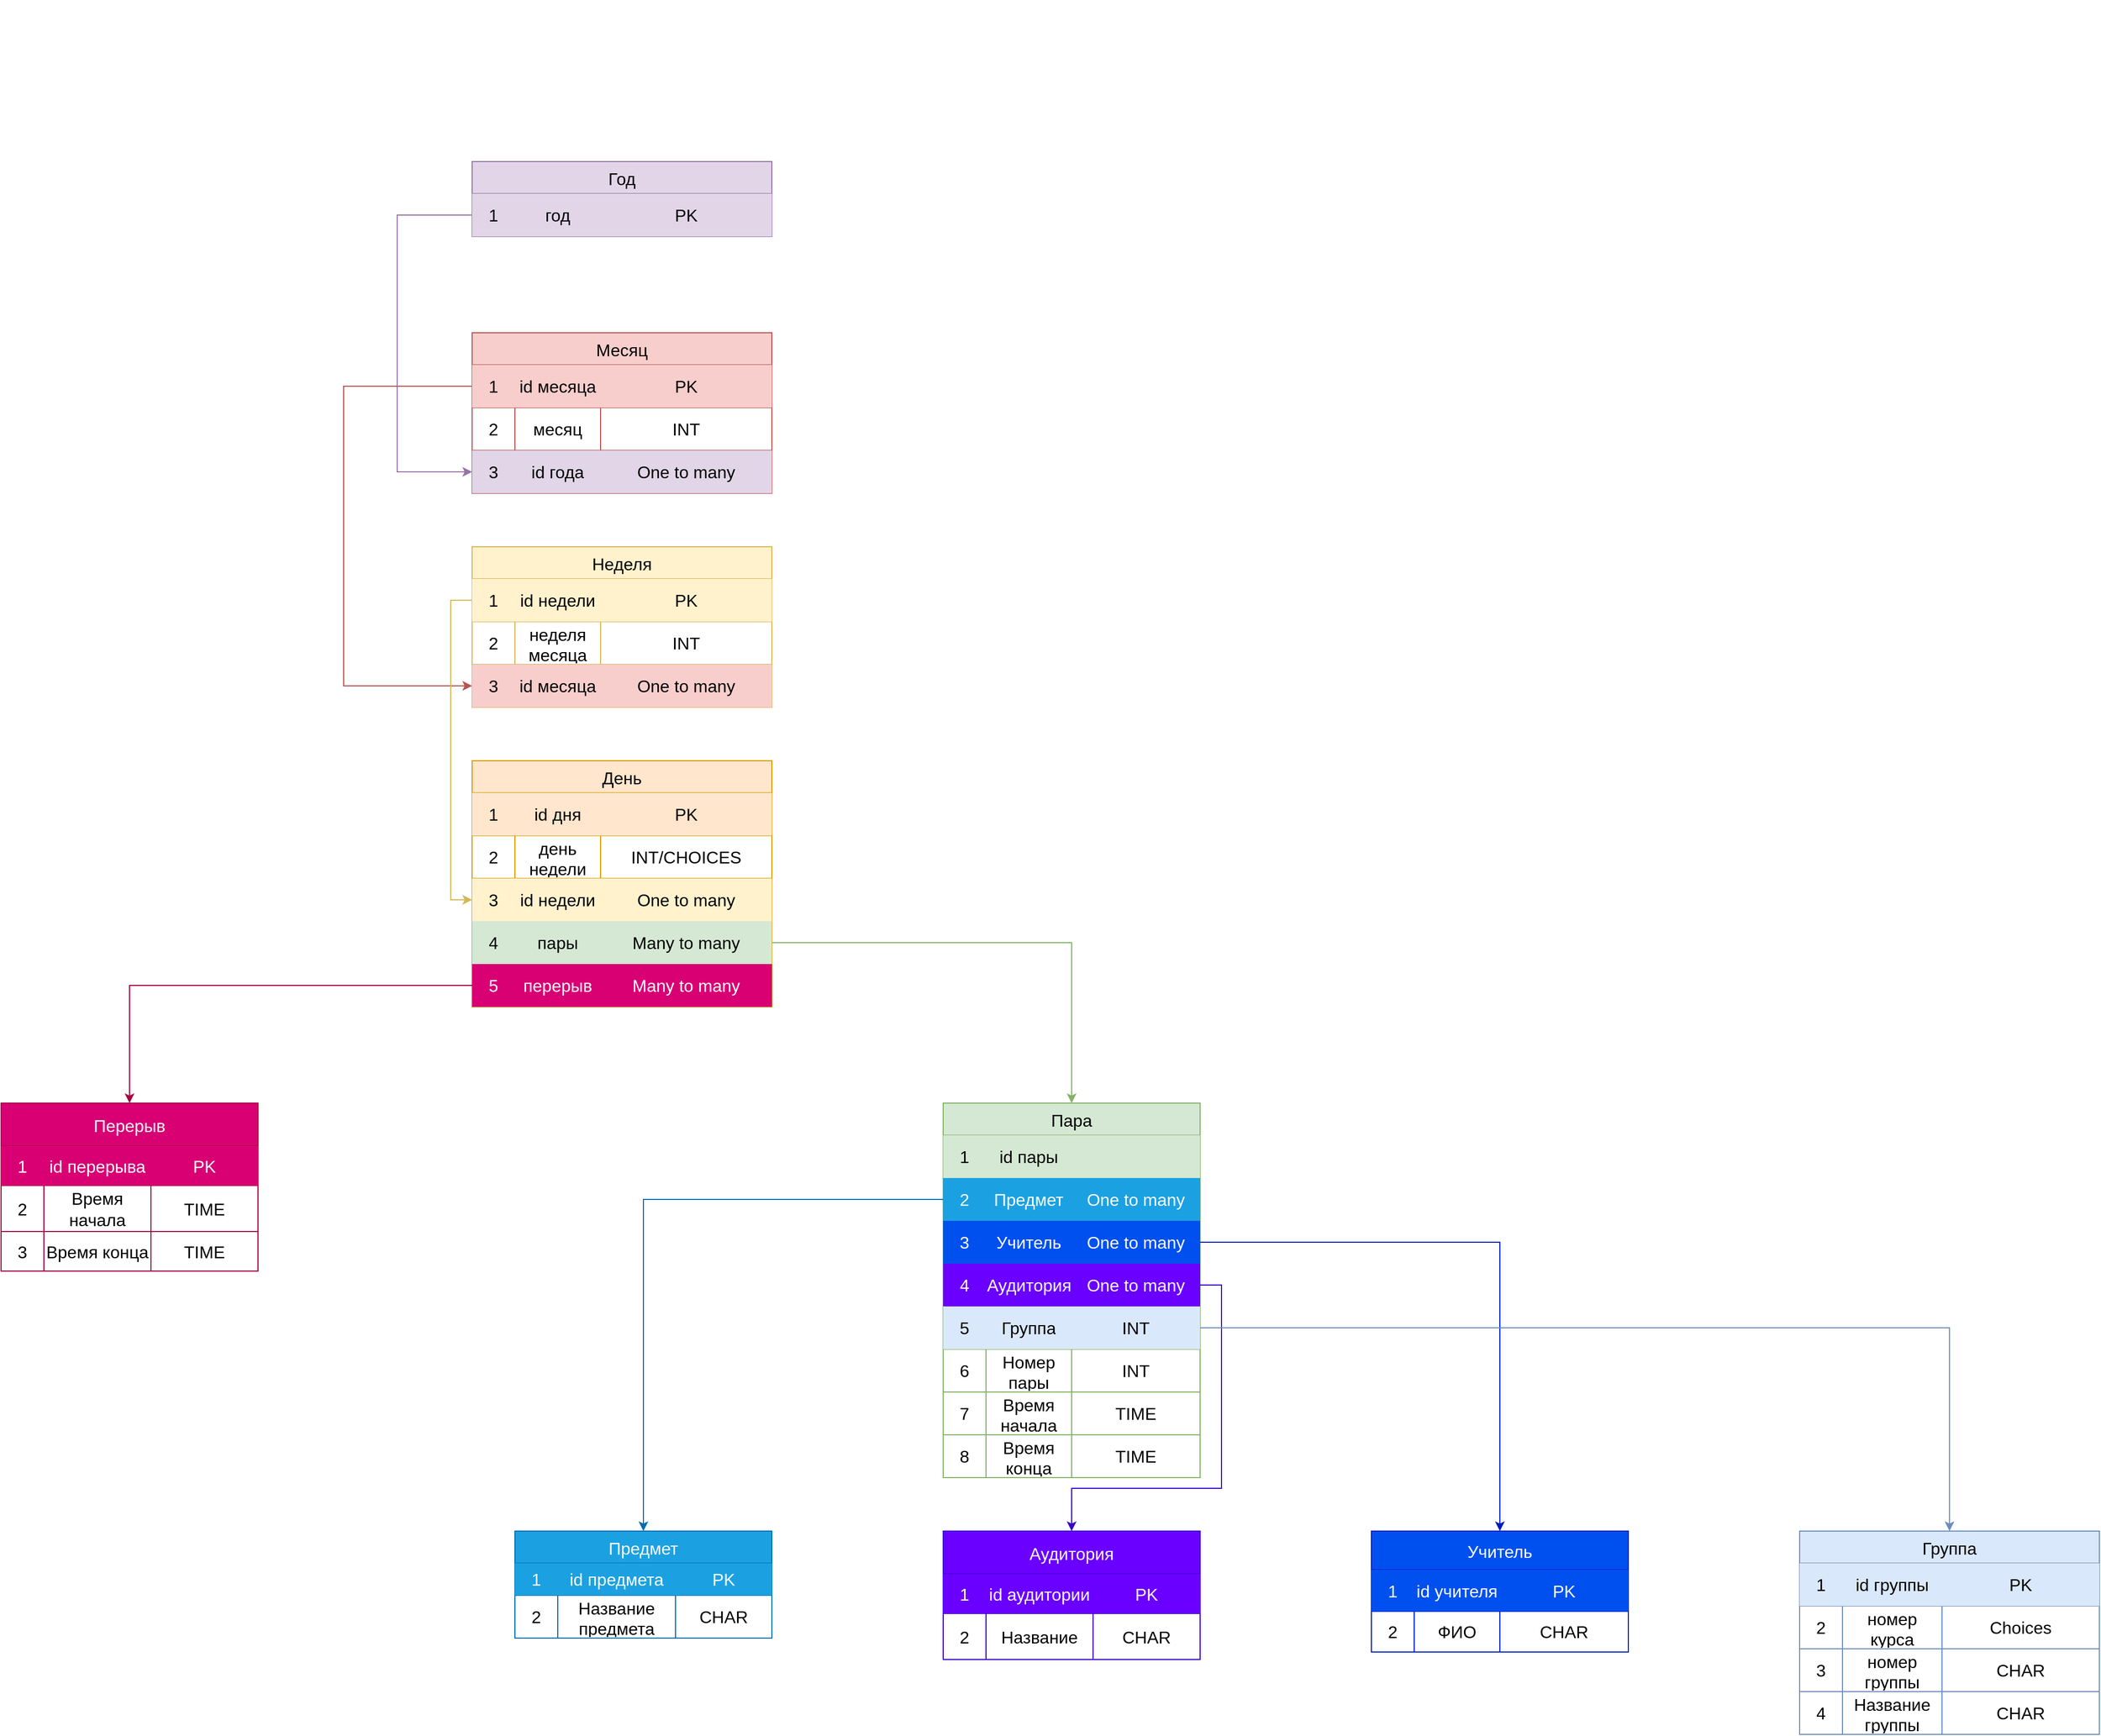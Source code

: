 <mxfile version="21.3.7" type="github">
  <diagram name="Страница 1" id="l88t7yl5sVM7H9zaF7OF">
    <mxGraphModel dx="3217" dy="1273" grid="1" gridSize="10" guides="1" tooltips="1" connect="1" arrows="1" fold="1" page="1" pageScale="1" pageWidth="827" pageHeight="1169" math="0" shadow="0">
      <root>
        <mxCell id="0" />
        <mxCell id="1" parent="0" />
        <mxCell id="nPrGG4G05b8_OCplmjlZ-57" value="" style="shape=tableRow;horizontal=0;startSize=0;swimlaneHead=0;swimlaneBody=0;top=0;left=0;bottom=0;right=0;collapsible=0;dropTarget=0;fillColor=none;points=[[0,0.5],[1,0.5]];portConstraint=eastwest;strokeColor=inherit;fontSize=16;" vertex="1" parent="1">
          <mxGeometry x="40" y="410" width="180" height="30" as="geometry" />
        </mxCell>
        <mxCell id="nPrGG4G05b8_OCplmjlZ-116" value="Год" style="shape=table;startSize=30;container=1;collapsible=0;childLayout=tableLayout;strokeColor=#9673a6;fontSize=16;fillColor=#e1d5e7;" vertex="1" parent="1">
          <mxGeometry x="-160" y="560" width="280" height="70" as="geometry" />
        </mxCell>
        <mxCell id="nPrGG4G05b8_OCplmjlZ-117" value="" style="shape=tableRow;horizontal=0;startSize=0;swimlaneHead=0;swimlaneBody=0;strokeColor=#9673a6;top=0;left=0;bottom=0;right=0;collapsible=0;dropTarget=0;fillColor=#e1d5e7;points=[[0,0.5],[1,0.5]];portConstraint=eastwest;fontSize=16;" vertex="1" parent="nPrGG4G05b8_OCplmjlZ-116">
          <mxGeometry y="30" width="280" height="40" as="geometry" />
        </mxCell>
        <mxCell id="nPrGG4G05b8_OCplmjlZ-118" value="1" style="shape=partialRectangle;html=1;whiteSpace=wrap;connectable=0;strokeColor=inherit;overflow=hidden;fillColor=none;top=0;left=0;bottom=0;right=0;pointerEvents=1;fontSize=16;" vertex="1" parent="nPrGG4G05b8_OCplmjlZ-117">
          <mxGeometry width="40" height="40" as="geometry">
            <mxRectangle width="40" height="40" as="alternateBounds" />
          </mxGeometry>
        </mxCell>
        <mxCell id="nPrGG4G05b8_OCplmjlZ-119" value="год" style="shape=partialRectangle;html=1;whiteSpace=wrap;connectable=0;strokeColor=inherit;overflow=hidden;fillColor=none;top=0;left=0;bottom=0;right=0;pointerEvents=1;fontSize=16;" vertex="1" parent="nPrGG4G05b8_OCplmjlZ-117">
          <mxGeometry x="40" width="80" height="40" as="geometry">
            <mxRectangle width="80" height="40" as="alternateBounds" />
          </mxGeometry>
        </mxCell>
        <mxCell id="nPrGG4G05b8_OCplmjlZ-120" value="PK" style="shape=partialRectangle;html=1;whiteSpace=wrap;connectable=0;strokeColor=inherit;overflow=hidden;fillColor=none;top=0;left=0;bottom=0;right=0;pointerEvents=1;fontSize=16;" vertex="1" parent="nPrGG4G05b8_OCplmjlZ-117">
          <mxGeometry x="120" width="160" height="40" as="geometry">
            <mxRectangle width="160" height="40" as="alternateBounds" />
          </mxGeometry>
        </mxCell>
        <mxCell id="nPrGG4G05b8_OCplmjlZ-129" value="Месяц" style="shape=table;startSize=30;container=1;collapsible=0;childLayout=tableLayout;strokeColor=#b85450;fontSize=16;fillColor=#f8cecc;" vertex="1" parent="1">
          <mxGeometry x="-160" y="720" width="280" height="150" as="geometry" />
        </mxCell>
        <mxCell id="nPrGG4G05b8_OCplmjlZ-130" value="" style="shape=tableRow;horizontal=0;startSize=0;swimlaneHead=0;swimlaneBody=0;strokeColor=#b85450;top=0;left=0;bottom=0;right=0;collapsible=0;dropTarget=0;fillColor=#f8cecc;points=[[0,0.5],[1,0.5]];portConstraint=eastwest;fontSize=16;" vertex="1" parent="nPrGG4G05b8_OCplmjlZ-129">
          <mxGeometry y="30" width="280" height="40" as="geometry" />
        </mxCell>
        <mxCell id="nPrGG4G05b8_OCplmjlZ-131" value="1" style="shape=partialRectangle;html=1;whiteSpace=wrap;connectable=0;strokeColor=inherit;overflow=hidden;fillColor=none;top=0;left=0;bottom=0;right=0;pointerEvents=1;fontSize=16;" vertex="1" parent="nPrGG4G05b8_OCplmjlZ-130">
          <mxGeometry width="40" height="40" as="geometry">
            <mxRectangle width="40" height="40" as="alternateBounds" />
          </mxGeometry>
        </mxCell>
        <mxCell id="nPrGG4G05b8_OCplmjlZ-132" value="id месяца" style="shape=partialRectangle;html=1;whiteSpace=wrap;connectable=0;strokeColor=inherit;overflow=hidden;fillColor=none;top=0;left=0;bottom=0;right=0;pointerEvents=1;fontSize=16;" vertex="1" parent="nPrGG4G05b8_OCplmjlZ-130">
          <mxGeometry x="40" width="80" height="40" as="geometry">
            <mxRectangle width="80" height="40" as="alternateBounds" />
          </mxGeometry>
        </mxCell>
        <mxCell id="nPrGG4G05b8_OCplmjlZ-133" value="PK" style="shape=partialRectangle;html=1;whiteSpace=wrap;connectable=0;strokeColor=inherit;overflow=hidden;fillColor=none;top=0;left=0;bottom=0;right=0;pointerEvents=1;fontSize=16;" vertex="1" parent="nPrGG4G05b8_OCplmjlZ-130">
          <mxGeometry x="120" width="160" height="40" as="geometry">
            <mxRectangle width="160" height="40" as="alternateBounds" />
          </mxGeometry>
        </mxCell>
        <mxCell id="nPrGG4G05b8_OCplmjlZ-134" value="" style="shape=tableRow;horizontal=0;startSize=0;swimlaneHead=0;swimlaneBody=0;strokeColor=inherit;top=0;left=0;bottom=0;right=0;collapsible=0;dropTarget=0;fillColor=none;points=[[0,0.5],[1,0.5]];portConstraint=eastwest;fontSize=16;" vertex="1" parent="nPrGG4G05b8_OCplmjlZ-129">
          <mxGeometry y="70" width="280" height="40" as="geometry" />
        </mxCell>
        <mxCell id="nPrGG4G05b8_OCplmjlZ-135" value="2" style="shape=partialRectangle;html=1;whiteSpace=wrap;connectable=0;strokeColor=inherit;overflow=hidden;fillColor=none;top=0;left=0;bottom=0;right=0;pointerEvents=1;fontSize=16;" vertex="1" parent="nPrGG4G05b8_OCplmjlZ-134">
          <mxGeometry width="40" height="40" as="geometry">
            <mxRectangle width="40" height="40" as="alternateBounds" />
          </mxGeometry>
        </mxCell>
        <mxCell id="nPrGG4G05b8_OCplmjlZ-136" value="месяц" style="shape=partialRectangle;html=1;whiteSpace=wrap;connectable=0;strokeColor=inherit;overflow=hidden;fillColor=none;top=0;left=0;bottom=0;right=0;pointerEvents=1;fontSize=16;" vertex="1" parent="nPrGG4G05b8_OCplmjlZ-134">
          <mxGeometry x="40" width="80" height="40" as="geometry">
            <mxRectangle width="80" height="40" as="alternateBounds" />
          </mxGeometry>
        </mxCell>
        <mxCell id="nPrGG4G05b8_OCplmjlZ-137" value="INT" style="shape=partialRectangle;html=1;whiteSpace=wrap;connectable=0;strokeColor=inherit;overflow=hidden;fillColor=none;top=0;left=0;bottom=0;right=0;pointerEvents=1;fontSize=16;" vertex="1" parent="nPrGG4G05b8_OCplmjlZ-134">
          <mxGeometry x="120" width="160" height="40" as="geometry">
            <mxRectangle width="160" height="40" as="alternateBounds" />
          </mxGeometry>
        </mxCell>
        <mxCell id="nPrGG4G05b8_OCplmjlZ-138" value="" style="shape=tableRow;horizontal=0;startSize=0;swimlaneHead=0;swimlaneBody=0;strokeColor=#9673a6;top=0;left=0;bottom=0;right=0;collapsible=0;dropTarget=0;fillColor=#e1d5e7;points=[[0,0.5],[1,0.5]];portConstraint=eastwest;fontSize=16;" vertex="1" parent="nPrGG4G05b8_OCplmjlZ-129">
          <mxGeometry y="110" width="280" height="40" as="geometry" />
        </mxCell>
        <mxCell id="nPrGG4G05b8_OCplmjlZ-139" value="3" style="shape=partialRectangle;html=1;whiteSpace=wrap;connectable=0;strokeColor=inherit;overflow=hidden;fillColor=none;top=0;left=0;bottom=0;right=0;pointerEvents=1;fontSize=16;" vertex="1" parent="nPrGG4G05b8_OCplmjlZ-138">
          <mxGeometry width="40" height="40" as="geometry">
            <mxRectangle width="40" height="40" as="alternateBounds" />
          </mxGeometry>
        </mxCell>
        <mxCell id="nPrGG4G05b8_OCplmjlZ-140" value="id года" style="shape=partialRectangle;html=1;whiteSpace=wrap;connectable=0;strokeColor=inherit;overflow=hidden;fillColor=none;top=0;left=0;bottom=0;right=0;pointerEvents=1;fontSize=16;" vertex="1" parent="nPrGG4G05b8_OCplmjlZ-138">
          <mxGeometry x="40" width="80" height="40" as="geometry">
            <mxRectangle width="80" height="40" as="alternateBounds" />
          </mxGeometry>
        </mxCell>
        <mxCell id="nPrGG4G05b8_OCplmjlZ-141" value="One to many" style="shape=partialRectangle;html=1;whiteSpace=wrap;connectable=0;strokeColor=inherit;overflow=hidden;fillColor=none;top=0;left=0;bottom=0;right=0;pointerEvents=1;fontSize=16;" vertex="1" parent="nPrGG4G05b8_OCplmjlZ-138">
          <mxGeometry x="120" width="160" height="40" as="geometry">
            <mxRectangle width="160" height="40" as="alternateBounds" />
          </mxGeometry>
        </mxCell>
        <mxCell id="nPrGG4G05b8_OCplmjlZ-153" style="edgeStyle=orthogonalEdgeStyle;rounded=0;orthogonalLoop=1;jettySize=auto;html=1;exitX=0;exitY=0.5;exitDx=0;exitDy=0;entryX=0;entryY=0.5;entryDx=0;entryDy=0;fillColor=#e1d5e7;strokeColor=#9673a6;" edge="1" parent="1" source="nPrGG4G05b8_OCplmjlZ-117" target="nPrGG4G05b8_OCplmjlZ-138">
          <mxGeometry relative="1" as="geometry">
            <Array as="points">
              <mxPoint x="-230" y="610" />
              <mxPoint x="-230" y="850" />
            </Array>
          </mxGeometry>
        </mxCell>
        <mxCell id="nPrGG4G05b8_OCplmjlZ-177" value="Неделя" style="shape=table;startSize=30;container=1;collapsible=0;childLayout=tableLayout;strokeColor=#d6b656;fontSize=16;fillColor=#fff2cc;" vertex="1" parent="1">
          <mxGeometry x="-160" y="920" width="280" height="150" as="geometry" />
        </mxCell>
        <mxCell id="nPrGG4G05b8_OCplmjlZ-178" value="" style="shape=tableRow;horizontal=0;startSize=0;swimlaneHead=0;swimlaneBody=0;strokeColor=#d6b656;top=0;left=0;bottom=0;right=0;collapsible=0;dropTarget=0;fillColor=#fff2cc;points=[[0,0.5],[1,0.5]];portConstraint=eastwest;fontSize=16;" vertex="1" parent="nPrGG4G05b8_OCplmjlZ-177">
          <mxGeometry y="30" width="280" height="40" as="geometry" />
        </mxCell>
        <mxCell id="nPrGG4G05b8_OCplmjlZ-179" value="1" style="shape=partialRectangle;html=1;whiteSpace=wrap;connectable=0;strokeColor=inherit;overflow=hidden;fillColor=none;top=0;left=0;bottom=0;right=0;pointerEvents=1;fontSize=16;" vertex="1" parent="nPrGG4G05b8_OCplmjlZ-178">
          <mxGeometry width="40" height="40" as="geometry">
            <mxRectangle width="40" height="40" as="alternateBounds" />
          </mxGeometry>
        </mxCell>
        <mxCell id="nPrGG4G05b8_OCplmjlZ-180" value="id недели" style="shape=partialRectangle;html=1;whiteSpace=wrap;connectable=0;strokeColor=inherit;overflow=hidden;fillColor=none;top=0;left=0;bottom=0;right=0;pointerEvents=1;fontSize=16;" vertex="1" parent="nPrGG4G05b8_OCplmjlZ-178">
          <mxGeometry x="40" width="80" height="40" as="geometry">
            <mxRectangle width="80" height="40" as="alternateBounds" />
          </mxGeometry>
        </mxCell>
        <mxCell id="nPrGG4G05b8_OCplmjlZ-181" value="PK" style="shape=partialRectangle;html=1;whiteSpace=wrap;connectable=0;strokeColor=inherit;overflow=hidden;fillColor=none;top=0;left=0;bottom=0;right=0;pointerEvents=1;fontSize=16;" vertex="1" parent="nPrGG4G05b8_OCplmjlZ-178">
          <mxGeometry x="120" width="160" height="40" as="geometry">
            <mxRectangle width="160" height="40" as="alternateBounds" />
          </mxGeometry>
        </mxCell>
        <mxCell id="nPrGG4G05b8_OCplmjlZ-182" value="" style="shape=tableRow;horizontal=0;startSize=0;swimlaneHead=0;swimlaneBody=0;strokeColor=inherit;top=0;left=0;bottom=0;right=0;collapsible=0;dropTarget=0;fillColor=none;points=[[0,0.5],[1,0.5]];portConstraint=eastwest;fontSize=16;" vertex="1" parent="nPrGG4G05b8_OCplmjlZ-177">
          <mxGeometry y="70" width="280" height="40" as="geometry" />
        </mxCell>
        <mxCell id="nPrGG4G05b8_OCplmjlZ-183" value="2" style="shape=partialRectangle;html=1;whiteSpace=wrap;connectable=0;strokeColor=inherit;overflow=hidden;fillColor=none;top=0;left=0;bottom=0;right=0;pointerEvents=1;fontSize=16;" vertex="1" parent="nPrGG4G05b8_OCplmjlZ-182">
          <mxGeometry width="40" height="40" as="geometry">
            <mxRectangle width="40" height="40" as="alternateBounds" />
          </mxGeometry>
        </mxCell>
        <mxCell id="nPrGG4G05b8_OCplmjlZ-184" value="неделя месяца" style="shape=partialRectangle;html=1;whiteSpace=wrap;connectable=0;strokeColor=inherit;overflow=hidden;fillColor=none;top=0;left=0;bottom=0;right=0;pointerEvents=1;fontSize=16;" vertex="1" parent="nPrGG4G05b8_OCplmjlZ-182">
          <mxGeometry x="40" width="80" height="40" as="geometry">
            <mxRectangle width="80" height="40" as="alternateBounds" />
          </mxGeometry>
        </mxCell>
        <mxCell id="nPrGG4G05b8_OCplmjlZ-185" value="INT" style="shape=partialRectangle;html=1;whiteSpace=wrap;connectable=0;strokeColor=inherit;overflow=hidden;fillColor=none;top=0;left=0;bottom=0;right=0;pointerEvents=1;fontSize=16;" vertex="1" parent="nPrGG4G05b8_OCplmjlZ-182">
          <mxGeometry x="120" width="160" height="40" as="geometry">
            <mxRectangle width="160" height="40" as="alternateBounds" />
          </mxGeometry>
        </mxCell>
        <mxCell id="nPrGG4G05b8_OCplmjlZ-186" value="" style="shape=tableRow;horizontal=0;startSize=0;swimlaneHead=0;swimlaneBody=0;strokeColor=#b85450;top=0;left=0;bottom=0;right=0;collapsible=0;dropTarget=0;fillColor=#f8cecc;points=[[0,0.5],[1,0.5]];portConstraint=eastwest;fontSize=16;" vertex="1" parent="nPrGG4G05b8_OCplmjlZ-177">
          <mxGeometry y="110" width="280" height="40" as="geometry" />
        </mxCell>
        <mxCell id="nPrGG4G05b8_OCplmjlZ-187" value="3" style="shape=partialRectangle;html=1;whiteSpace=wrap;connectable=0;strokeColor=inherit;overflow=hidden;fillColor=none;top=0;left=0;bottom=0;right=0;pointerEvents=1;fontSize=16;" vertex="1" parent="nPrGG4G05b8_OCplmjlZ-186">
          <mxGeometry width="40" height="40" as="geometry">
            <mxRectangle width="40" height="40" as="alternateBounds" />
          </mxGeometry>
        </mxCell>
        <mxCell id="nPrGG4G05b8_OCplmjlZ-188" value="id месяца" style="shape=partialRectangle;html=1;whiteSpace=wrap;connectable=0;strokeColor=inherit;overflow=hidden;fillColor=none;top=0;left=0;bottom=0;right=0;pointerEvents=1;fontSize=16;" vertex="1" parent="nPrGG4G05b8_OCplmjlZ-186">
          <mxGeometry x="40" width="80" height="40" as="geometry">
            <mxRectangle width="80" height="40" as="alternateBounds" />
          </mxGeometry>
        </mxCell>
        <mxCell id="nPrGG4G05b8_OCplmjlZ-189" value="One to many" style="shape=partialRectangle;html=1;whiteSpace=wrap;connectable=0;strokeColor=inherit;overflow=hidden;fillColor=none;top=0;left=0;bottom=0;right=0;pointerEvents=1;fontSize=16;" vertex="1" parent="nPrGG4G05b8_OCplmjlZ-186">
          <mxGeometry x="120" width="160" height="40" as="geometry">
            <mxRectangle width="160" height="40" as="alternateBounds" />
          </mxGeometry>
        </mxCell>
        <mxCell id="nPrGG4G05b8_OCplmjlZ-190" style="edgeStyle=orthogonalEdgeStyle;rounded=0;orthogonalLoop=1;jettySize=auto;html=1;exitX=0;exitY=0.5;exitDx=0;exitDy=0;entryX=0;entryY=0.5;entryDx=0;entryDy=0;fillColor=#f8cecc;strokeColor=#b85450;" edge="1" parent="1" source="nPrGG4G05b8_OCplmjlZ-130" target="nPrGG4G05b8_OCplmjlZ-186">
          <mxGeometry relative="1" as="geometry">
            <Array as="points">
              <mxPoint x="-280" y="770" />
              <mxPoint x="-280" y="1050" />
            </Array>
          </mxGeometry>
        </mxCell>
        <mxCell id="nPrGG4G05b8_OCplmjlZ-191" value="День" style="shape=table;startSize=30;container=1;collapsible=0;childLayout=tableLayout;strokeColor=#d79b00;fontSize=16;fillColor=#ffe6cc;" vertex="1" parent="1">
          <mxGeometry x="-160" y="1120" width="280" height="230" as="geometry" />
        </mxCell>
        <mxCell id="nPrGG4G05b8_OCplmjlZ-192" value="" style="shape=tableRow;horizontal=0;startSize=0;swimlaneHead=0;swimlaneBody=0;strokeColor=#d79b00;top=0;left=0;bottom=0;right=0;collapsible=0;dropTarget=0;fillColor=#ffe6cc;points=[[0,0.5],[1,0.5]];portConstraint=eastwest;fontSize=16;" vertex="1" parent="nPrGG4G05b8_OCplmjlZ-191">
          <mxGeometry y="30" width="280" height="40" as="geometry" />
        </mxCell>
        <mxCell id="nPrGG4G05b8_OCplmjlZ-193" value="1" style="shape=partialRectangle;html=1;whiteSpace=wrap;connectable=0;strokeColor=inherit;overflow=hidden;fillColor=none;top=0;left=0;bottom=0;right=0;pointerEvents=1;fontSize=16;" vertex="1" parent="nPrGG4G05b8_OCplmjlZ-192">
          <mxGeometry width="40" height="40" as="geometry">
            <mxRectangle width="40" height="40" as="alternateBounds" />
          </mxGeometry>
        </mxCell>
        <mxCell id="nPrGG4G05b8_OCplmjlZ-194" value="id дня" style="shape=partialRectangle;html=1;whiteSpace=wrap;connectable=0;strokeColor=inherit;overflow=hidden;fillColor=none;top=0;left=0;bottom=0;right=0;pointerEvents=1;fontSize=16;" vertex="1" parent="nPrGG4G05b8_OCplmjlZ-192">
          <mxGeometry x="40" width="80" height="40" as="geometry">
            <mxRectangle width="80" height="40" as="alternateBounds" />
          </mxGeometry>
        </mxCell>
        <mxCell id="nPrGG4G05b8_OCplmjlZ-195" value="PK" style="shape=partialRectangle;html=1;whiteSpace=wrap;connectable=0;strokeColor=inherit;overflow=hidden;fillColor=none;top=0;left=0;bottom=0;right=0;pointerEvents=1;fontSize=16;" vertex="1" parent="nPrGG4G05b8_OCplmjlZ-192">
          <mxGeometry x="120" width="160" height="40" as="geometry">
            <mxRectangle width="160" height="40" as="alternateBounds" />
          </mxGeometry>
        </mxCell>
        <mxCell id="nPrGG4G05b8_OCplmjlZ-196" value="" style="shape=tableRow;horizontal=0;startSize=0;swimlaneHead=0;swimlaneBody=0;strokeColor=inherit;top=0;left=0;bottom=0;right=0;collapsible=0;dropTarget=0;fillColor=none;points=[[0,0.5],[1,0.5]];portConstraint=eastwest;fontSize=16;" vertex="1" parent="nPrGG4G05b8_OCplmjlZ-191">
          <mxGeometry y="70" width="280" height="40" as="geometry" />
        </mxCell>
        <mxCell id="nPrGG4G05b8_OCplmjlZ-197" value="2" style="shape=partialRectangle;html=1;whiteSpace=wrap;connectable=0;strokeColor=inherit;overflow=hidden;fillColor=none;top=0;left=0;bottom=0;right=0;pointerEvents=1;fontSize=16;" vertex="1" parent="nPrGG4G05b8_OCplmjlZ-196">
          <mxGeometry width="40" height="40" as="geometry">
            <mxRectangle width="40" height="40" as="alternateBounds" />
          </mxGeometry>
        </mxCell>
        <mxCell id="nPrGG4G05b8_OCplmjlZ-198" value="день недели" style="shape=partialRectangle;html=1;whiteSpace=wrap;connectable=0;strokeColor=inherit;overflow=hidden;fillColor=none;top=0;left=0;bottom=0;right=0;pointerEvents=1;fontSize=16;" vertex="1" parent="nPrGG4G05b8_OCplmjlZ-196">
          <mxGeometry x="40" width="80" height="40" as="geometry">
            <mxRectangle width="80" height="40" as="alternateBounds" />
          </mxGeometry>
        </mxCell>
        <mxCell id="nPrGG4G05b8_OCplmjlZ-199" value="INT/CHOICES" style="shape=partialRectangle;html=1;whiteSpace=wrap;connectable=0;strokeColor=inherit;overflow=hidden;fillColor=none;top=0;left=0;bottom=0;right=0;pointerEvents=1;fontSize=16;" vertex="1" parent="nPrGG4G05b8_OCplmjlZ-196">
          <mxGeometry x="120" width="160" height="40" as="geometry">
            <mxRectangle width="160" height="40" as="alternateBounds" />
          </mxGeometry>
        </mxCell>
        <mxCell id="nPrGG4G05b8_OCplmjlZ-200" value="" style="shape=tableRow;horizontal=0;startSize=0;swimlaneHead=0;swimlaneBody=0;strokeColor=#d6b656;top=0;left=0;bottom=0;right=0;collapsible=0;dropTarget=0;fillColor=#fff2cc;points=[[0,0.5],[1,0.5]];portConstraint=eastwest;fontSize=16;" vertex="1" parent="nPrGG4G05b8_OCplmjlZ-191">
          <mxGeometry y="110" width="280" height="40" as="geometry" />
        </mxCell>
        <mxCell id="nPrGG4G05b8_OCplmjlZ-201" value="3" style="shape=partialRectangle;html=1;whiteSpace=wrap;connectable=0;strokeColor=inherit;overflow=hidden;fillColor=none;top=0;left=0;bottom=0;right=0;pointerEvents=1;fontSize=16;" vertex="1" parent="nPrGG4G05b8_OCplmjlZ-200">
          <mxGeometry width="40" height="40" as="geometry">
            <mxRectangle width="40" height="40" as="alternateBounds" />
          </mxGeometry>
        </mxCell>
        <mxCell id="nPrGG4G05b8_OCplmjlZ-202" value="id недели" style="shape=partialRectangle;html=1;whiteSpace=wrap;connectable=0;strokeColor=inherit;overflow=hidden;fillColor=none;top=0;left=0;bottom=0;right=0;pointerEvents=1;fontSize=16;" vertex="1" parent="nPrGG4G05b8_OCplmjlZ-200">
          <mxGeometry x="40" width="80" height="40" as="geometry">
            <mxRectangle width="80" height="40" as="alternateBounds" />
          </mxGeometry>
        </mxCell>
        <mxCell id="nPrGG4G05b8_OCplmjlZ-203" value="One to many" style="shape=partialRectangle;html=1;whiteSpace=wrap;connectable=0;strokeColor=inherit;overflow=hidden;fillColor=none;top=0;left=0;bottom=0;right=0;pointerEvents=1;fontSize=16;" vertex="1" parent="nPrGG4G05b8_OCplmjlZ-200">
          <mxGeometry x="120" width="160" height="40" as="geometry">
            <mxRectangle width="160" height="40" as="alternateBounds" />
          </mxGeometry>
        </mxCell>
        <mxCell id="nPrGG4G05b8_OCplmjlZ-385" value="" style="shape=tableRow;horizontal=0;startSize=0;swimlaneHead=0;swimlaneBody=0;strokeColor=#82b366;top=0;left=0;bottom=0;right=0;collapsible=0;dropTarget=0;fillColor=#d5e8d4;points=[[0,0.5],[1,0.5]];portConstraint=eastwest;fontSize=16;" vertex="1" parent="nPrGG4G05b8_OCplmjlZ-191">
          <mxGeometry y="150" width="280" height="40" as="geometry" />
        </mxCell>
        <mxCell id="nPrGG4G05b8_OCplmjlZ-386" value="4" style="shape=partialRectangle;html=1;whiteSpace=wrap;connectable=0;strokeColor=inherit;overflow=hidden;fillColor=none;top=0;left=0;bottom=0;right=0;pointerEvents=1;fontSize=16;" vertex="1" parent="nPrGG4G05b8_OCplmjlZ-385">
          <mxGeometry width="40" height="40" as="geometry">
            <mxRectangle width="40" height="40" as="alternateBounds" />
          </mxGeometry>
        </mxCell>
        <mxCell id="nPrGG4G05b8_OCplmjlZ-387" value="пары" style="shape=partialRectangle;html=1;whiteSpace=wrap;connectable=0;strokeColor=inherit;overflow=hidden;fillColor=none;top=0;left=0;bottom=0;right=0;pointerEvents=1;fontSize=16;" vertex="1" parent="nPrGG4G05b8_OCplmjlZ-385">
          <mxGeometry x="40" width="80" height="40" as="geometry">
            <mxRectangle width="80" height="40" as="alternateBounds" />
          </mxGeometry>
        </mxCell>
        <mxCell id="nPrGG4G05b8_OCplmjlZ-388" value="Many to many" style="shape=partialRectangle;html=1;whiteSpace=wrap;connectable=0;strokeColor=inherit;overflow=hidden;fillColor=none;top=0;left=0;bottom=0;right=0;pointerEvents=1;fontSize=16;" vertex="1" parent="nPrGG4G05b8_OCplmjlZ-385">
          <mxGeometry x="120" width="160" height="40" as="geometry">
            <mxRectangle width="160" height="40" as="alternateBounds" />
          </mxGeometry>
        </mxCell>
        <mxCell id="nPrGG4G05b8_OCplmjlZ-425" value="" style="shape=tableRow;horizontal=0;startSize=0;swimlaneHead=0;swimlaneBody=0;strokeColor=#A50040;top=0;left=0;bottom=0;right=0;collapsible=0;dropTarget=0;fillColor=#d80073;points=[[0,0.5],[1,0.5]];portConstraint=eastwest;fontSize=16;fontColor=#ffffff;" vertex="1" parent="nPrGG4G05b8_OCplmjlZ-191">
          <mxGeometry y="190" width="280" height="40" as="geometry" />
        </mxCell>
        <mxCell id="nPrGG4G05b8_OCplmjlZ-426" value="5" style="shape=partialRectangle;html=1;whiteSpace=wrap;connectable=0;strokeColor=inherit;overflow=hidden;fillColor=none;top=0;left=0;bottom=0;right=0;pointerEvents=1;fontSize=16;fontColor=#ffffff;labelBorderColor=none;" vertex="1" parent="nPrGG4G05b8_OCplmjlZ-425">
          <mxGeometry width="40" height="40" as="geometry">
            <mxRectangle width="40" height="40" as="alternateBounds" />
          </mxGeometry>
        </mxCell>
        <mxCell id="nPrGG4G05b8_OCplmjlZ-427" value="перерыв" style="shape=partialRectangle;html=1;whiteSpace=wrap;connectable=0;strokeColor=inherit;overflow=hidden;fillColor=none;top=0;left=0;bottom=0;right=0;pointerEvents=1;fontSize=16;fontColor=#ffffff;labelBorderColor=none;" vertex="1" parent="nPrGG4G05b8_OCplmjlZ-425">
          <mxGeometry x="40" width="80" height="40" as="geometry">
            <mxRectangle width="80" height="40" as="alternateBounds" />
          </mxGeometry>
        </mxCell>
        <mxCell id="nPrGG4G05b8_OCplmjlZ-428" value="Many to many" style="shape=partialRectangle;html=1;whiteSpace=wrap;connectable=0;strokeColor=inherit;overflow=hidden;fillColor=none;top=0;left=0;bottom=0;right=0;pointerEvents=1;fontSize=16;fontColor=#ffffff;labelBorderColor=none;" vertex="1" parent="nPrGG4G05b8_OCplmjlZ-425">
          <mxGeometry x="120" width="160" height="40" as="geometry">
            <mxRectangle width="160" height="40" as="alternateBounds" />
          </mxGeometry>
        </mxCell>
        <mxCell id="nPrGG4G05b8_OCplmjlZ-204" style="edgeStyle=orthogonalEdgeStyle;rounded=0;orthogonalLoop=1;jettySize=auto;html=1;exitX=0;exitY=0.5;exitDx=0;exitDy=0;fillColor=#fff2cc;strokeColor=#d6b656;entryX=0;entryY=0.5;entryDx=0;entryDy=0;" edge="1" parent="1" source="nPrGG4G05b8_OCplmjlZ-178" target="nPrGG4G05b8_OCplmjlZ-200">
          <mxGeometry relative="1" as="geometry">
            <mxPoint x="-420" y="1170" as="targetPoint" />
          </mxGeometry>
        </mxCell>
        <mxCell id="nPrGG4G05b8_OCplmjlZ-247" value="Группа" style="shape=table;startSize=30;container=1;collapsible=0;childLayout=tableLayout;strokeColor=#6c8ebf;fontSize=16;fillColor=#dae8fc;" vertex="1" parent="1">
          <mxGeometry x="1080" y="1840" width="280" height="190" as="geometry" />
        </mxCell>
        <mxCell id="nPrGG4G05b8_OCplmjlZ-248" value="" style="shape=tableRow;horizontal=0;startSize=0;swimlaneHead=0;swimlaneBody=0;strokeColor=#6c8ebf;top=0;left=0;bottom=0;right=0;collapsible=0;dropTarget=0;fillColor=#dae8fc;points=[[0,0.5],[1,0.5]];portConstraint=eastwest;fontSize=16;" vertex="1" parent="nPrGG4G05b8_OCplmjlZ-247">
          <mxGeometry y="30" width="280" height="40" as="geometry" />
        </mxCell>
        <mxCell id="nPrGG4G05b8_OCplmjlZ-249" value="1" style="shape=partialRectangle;html=1;whiteSpace=wrap;connectable=0;strokeColor=inherit;overflow=hidden;fillColor=none;top=0;left=0;bottom=0;right=0;pointerEvents=1;fontSize=16;" vertex="1" parent="nPrGG4G05b8_OCplmjlZ-248">
          <mxGeometry width="40" height="40" as="geometry">
            <mxRectangle width="40" height="40" as="alternateBounds" />
          </mxGeometry>
        </mxCell>
        <mxCell id="nPrGG4G05b8_OCplmjlZ-250" value="id группы" style="shape=partialRectangle;html=1;whiteSpace=wrap;connectable=0;strokeColor=inherit;overflow=hidden;fillColor=none;top=0;left=0;bottom=0;right=0;pointerEvents=1;fontSize=16;" vertex="1" parent="nPrGG4G05b8_OCplmjlZ-248">
          <mxGeometry x="40" width="93" height="40" as="geometry">
            <mxRectangle width="93" height="40" as="alternateBounds" />
          </mxGeometry>
        </mxCell>
        <mxCell id="nPrGG4G05b8_OCplmjlZ-251" value="PK" style="shape=partialRectangle;html=1;whiteSpace=wrap;connectable=0;strokeColor=inherit;overflow=hidden;fillColor=none;top=0;left=0;bottom=0;right=0;pointerEvents=1;fontSize=16;" vertex="1" parent="nPrGG4G05b8_OCplmjlZ-248">
          <mxGeometry x="133" width="147" height="40" as="geometry">
            <mxRectangle width="147" height="40" as="alternateBounds" />
          </mxGeometry>
        </mxCell>
        <mxCell id="nPrGG4G05b8_OCplmjlZ-264" value="" style="shape=tableRow;horizontal=0;startSize=0;swimlaneHead=0;swimlaneBody=0;top=0;left=0;bottom=0;right=0;collapsible=0;dropTarget=0;points=[[0,0.5],[1,0.5]];portConstraint=eastwest;fontSize=16;fillColor=none;" vertex="1" parent="nPrGG4G05b8_OCplmjlZ-247">
          <mxGeometry y="70" width="280" height="40" as="geometry" />
        </mxCell>
        <mxCell id="nPrGG4G05b8_OCplmjlZ-265" value="2" style="shape=partialRectangle;html=1;whiteSpace=wrap;connectable=0;strokeColor=inherit;overflow=hidden;fillColor=none;top=0;left=0;bottom=0;right=0;pointerEvents=1;fontSize=16;" vertex="1" parent="nPrGG4G05b8_OCplmjlZ-264">
          <mxGeometry width="40" height="40" as="geometry">
            <mxRectangle width="40" height="40" as="alternateBounds" />
          </mxGeometry>
        </mxCell>
        <mxCell id="nPrGG4G05b8_OCplmjlZ-266" value="номер курса" style="shape=partialRectangle;html=1;whiteSpace=wrap;connectable=0;strokeColor=inherit;overflow=hidden;fillColor=none;top=0;left=0;bottom=0;right=0;pointerEvents=1;fontSize=16;" vertex="1" parent="nPrGG4G05b8_OCplmjlZ-264">
          <mxGeometry x="40" width="93" height="40" as="geometry">
            <mxRectangle width="93" height="40" as="alternateBounds" />
          </mxGeometry>
        </mxCell>
        <mxCell id="nPrGG4G05b8_OCplmjlZ-267" value="Choices" style="shape=partialRectangle;html=1;whiteSpace=wrap;connectable=0;strokeColor=inherit;overflow=hidden;fillColor=none;top=0;left=0;bottom=0;right=0;pointerEvents=1;fontSize=16;" vertex="1" parent="nPrGG4G05b8_OCplmjlZ-264">
          <mxGeometry x="133" width="147" height="40" as="geometry">
            <mxRectangle width="147" height="40" as="alternateBounds" />
          </mxGeometry>
        </mxCell>
        <mxCell id="nPrGG4G05b8_OCplmjlZ-252" value="" style="shape=tableRow;horizontal=0;startSize=0;swimlaneHead=0;swimlaneBody=0;strokeColor=inherit;top=0;left=0;bottom=0;right=0;collapsible=0;dropTarget=0;fillColor=none;points=[[0,0.5],[1,0.5]];portConstraint=eastwest;fontSize=16;" vertex="1" parent="nPrGG4G05b8_OCplmjlZ-247">
          <mxGeometry y="110" width="280" height="40" as="geometry" />
        </mxCell>
        <mxCell id="nPrGG4G05b8_OCplmjlZ-253" value="3" style="shape=partialRectangle;html=1;whiteSpace=wrap;connectable=0;strokeColor=inherit;overflow=hidden;fillColor=none;top=0;left=0;bottom=0;right=0;pointerEvents=1;fontSize=16;" vertex="1" parent="nPrGG4G05b8_OCplmjlZ-252">
          <mxGeometry width="40" height="40" as="geometry">
            <mxRectangle width="40" height="40" as="alternateBounds" />
          </mxGeometry>
        </mxCell>
        <mxCell id="nPrGG4G05b8_OCplmjlZ-254" value="номер группы" style="shape=partialRectangle;html=1;whiteSpace=wrap;connectable=0;strokeColor=inherit;overflow=hidden;fillColor=none;top=0;left=0;bottom=0;right=0;pointerEvents=1;fontSize=16;" vertex="1" parent="nPrGG4G05b8_OCplmjlZ-252">
          <mxGeometry x="40" width="93" height="40" as="geometry">
            <mxRectangle width="93" height="40" as="alternateBounds" />
          </mxGeometry>
        </mxCell>
        <mxCell id="nPrGG4G05b8_OCplmjlZ-255" value="CHAR" style="shape=partialRectangle;html=1;whiteSpace=wrap;connectable=0;strokeColor=inherit;overflow=hidden;fillColor=none;top=0;left=0;bottom=0;right=0;pointerEvents=1;fontSize=16;" vertex="1" parent="nPrGG4G05b8_OCplmjlZ-252">
          <mxGeometry x="133" width="147" height="40" as="geometry">
            <mxRectangle width="147" height="40" as="alternateBounds" />
          </mxGeometry>
        </mxCell>
        <mxCell id="nPrGG4G05b8_OCplmjlZ-256" value="" style="shape=tableRow;horizontal=0;startSize=0;swimlaneHead=0;swimlaneBody=0;strokeColor=inherit;top=0;left=0;bottom=0;right=0;collapsible=0;dropTarget=0;fillColor=none;points=[[0,0.5],[1,0.5]];portConstraint=eastwest;fontSize=16;" vertex="1" parent="nPrGG4G05b8_OCplmjlZ-247">
          <mxGeometry y="150" width="280" height="40" as="geometry" />
        </mxCell>
        <mxCell id="nPrGG4G05b8_OCplmjlZ-257" value="4" style="shape=partialRectangle;html=1;whiteSpace=wrap;connectable=0;strokeColor=inherit;overflow=hidden;fillColor=none;top=0;left=0;bottom=0;right=0;pointerEvents=1;fontSize=16;" vertex="1" parent="nPrGG4G05b8_OCplmjlZ-256">
          <mxGeometry width="40" height="40" as="geometry">
            <mxRectangle width="40" height="40" as="alternateBounds" />
          </mxGeometry>
        </mxCell>
        <mxCell id="nPrGG4G05b8_OCplmjlZ-258" value="Название группы" style="shape=partialRectangle;html=1;whiteSpace=wrap;connectable=0;strokeColor=inherit;overflow=hidden;fillColor=none;top=0;left=0;bottom=0;right=0;pointerEvents=1;fontSize=16;" vertex="1" parent="nPrGG4G05b8_OCplmjlZ-256">
          <mxGeometry x="40" width="93" height="40" as="geometry">
            <mxRectangle width="93" height="40" as="alternateBounds" />
          </mxGeometry>
        </mxCell>
        <mxCell id="nPrGG4G05b8_OCplmjlZ-259" value="CHAR" style="shape=partialRectangle;html=1;whiteSpace=wrap;connectable=0;strokeColor=inherit;overflow=hidden;fillColor=none;top=0;left=0;bottom=0;right=0;pointerEvents=1;fontSize=16;" vertex="1" parent="nPrGG4G05b8_OCplmjlZ-256">
          <mxGeometry x="133" width="147" height="40" as="geometry">
            <mxRectangle width="147" height="40" as="alternateBounds" />
          </mxGeometry>
        </mxCell>
        <mxCell id="nPrGG4G05b8_OCplmjlZ-324" value="Предмет" style="shape=table;startSize=30;container=1;collapsible=0;childLayout=tableLayout;strokeColor=#006EAF;fontSize=16;fillColor=#1ba1e2;fontColor=#fafafa;labelBorderColor=none;" vertex="1" parent="1">
          <mxGeometry x="-120" y="1840" width="240" height="100" as="geometry" />
        </mxCell>
        <mxCell id="nPrGG4G05b8_OCplmjlZ-325" value="" style="shape=tableRow;horizontal=0;startSize=0;swimlaneHead=0;swimlaneBody=0;strokeColor=#006EAF;top=0;left=0;bottom=0;right=0;collapsible=0;dropTarget=0;fillColor=#1ba1e2;points=[[0,0.5],[1,0.5]];portConstraint=eastwest;fontSize=16;fontColor=#ffffff;" vertex="1" parent="nPrGG4G05b8_OCplmjlZ-324">
          <mxGeometry y="30" width="240" height="30" as="geometry" />
        </mxCell>
        <mxCell id="nPrGG4G05b8_OCplmjlZ-326" value="1" style="shape=partialRectangle;html=1;whiteSpace=wrap;connectable=0;strokeColor=inherit;overflow=hidden;fillColor=none;top=0;left=0;bottom=0;right=0;pointerEvents=1;fontSize=16;fontColor=#FFFFFF;" vertex="1" parent="nPrGG4G05b8_OCplmjlZ-325">
          <mxGeometry width="40" height="30" as="geometry">
            <mxRectangle width="40" height="30" as="alternateBounds" />
          </mxGeometry>
        </mxCell>
        <mxCell id="nPrGG4G05b8_OCplmjlZ-327" value="id предмета" style="shape=partialRectangle;html=1;whiteSpace=wrap;connectable=0;strokeColor=inherit;overflow=hidden;fillColor=none;top=0;left=0;bottom=0;right=0;pointerEvents=1;fontSize=16;fontColor=#FFFFFF;" vertex="1" parent="nPrGG4G05b8_OCplmjlZ-325">
          <mxGeometry x="40" width="110" height="30" as="geometry">
            <mxRectangle width="110" height="30" as="alternateBounds" />
          </mxGeometry>
        </mxCell>
        <mxCell id="nPrGG4G05b8_OCplmjlZ-328" value="PK" style="shape=partialRectangle;html=1;whiteSpace=wrap;connectable=0;strokeColor=inherit;overflow=hidden;fillColor=none;top=0;left=0;bottom=0;right=0;pointerEvents=1;fontSize=16;fontColor=#FFFFFF;" vertex="1" parent="nPrGG4G05b8_OCplmjlZ-325">
          <mxGeometry x="150" width="90" height="30" as="geometry">
            <mxRectangle width="90" height="30" as="alternateBounds" />
          </mxGeometry>
        </mxCell>
        <mxCell id="nPrGG4G05b8_OCplmjlZ-329" value="" style="shape=tableRow;horizontal=0;startSize=0;swimlaneHead=0;swimlaneBody=0;strokeColor=inherit;top=0;left=0;bottom=0;right=0;collapsible=0;dropTarget=0;fillColor=none;points=[[0,0.5],[1,0.5]];portConstraint=eastwest;fontSize=16;" vertex="1" parent="nPrGG4G05b8_OCplmjlZ-324">
          <mxGeometry y="60" width="240" height="40" as="geometry" />
        </mxCell>
        <mxCell id="nPrGG4G05b8_OCplmjlZ-330" value="2" style="shape=partialRectangle;html=1;whiteSpace=wrap;connectable=0;strokeColor=inherit;overflow=hidden;fillColor=none;top=0;left=0;bottom=0;right=0;pointerEvents=1;fontSize=16;" vertex="1" parent="nPrGG4G05b8_OCplmjlZ-329">
          <mxGeometry width="40" height="40" as="geometry">
            <mxRectangle width="40" height="40" as="alternateBounds" />
          </mxGeometry>
        </mxCell>
        <mxCell id="nPrGG4G05b8_OCplmjlZ-331" value="Название предмета" style="shape=partialRectangle;html=1;whiteSpace=wrap;connectable=0;strokeColor=inherit;overflow=hidden;fillColor=none;top=0;left=0;bottom=0;right=0;pointerEvents=1;fontSize=16;" vertex="1" parent="nPrGG4G05b8_OCplmjlZ-329">
          <mxGeometry x="40" width="110" height="40" as="geometry">
            <mxRectangle width="110" height="40" as="alternateBounds" />
          </mxGeometry>
        </mxCell>
        <mxCell id="nPrGG4G05b8_OCplmjlZ-332" value="CHAR" style="shape=partialRectangle;html=1;whiteSpace=wrap;connectable=0;strokeColor=inherit;overflow=hidden;fillColor=none;top=0;left=0;bottom=0;right=0;pointerEvents=1;fontSize=16;" vertex="1" parent="nPrGG4G05b8_OCplmjlZ-329">
          <mxGeometry x="150" width="90" height="40" as="geometry">
            <mxRectangle width="90" height="40" as="alternateBounds" />
          </mxGeometry>
        </mxCell>
        <mxCell id="nPrGG4G05b8_OCplmjlZ-342" value="Учитель" style="shape=table;startSize=36;container=1;collapsible=0;childLayout=tableLayout;strokeColor=#001DBC;fontSize=16;fillColor=#0050ef;fontColor=#ffffff;labelBackgroundColor=none;" vertex="1" parent="1">
          <mxGeometry x="680" y="1840" width="240" height="113" as="geometry" />
        </mxCell>
        <mxCell id="nPrGG4G05b8_OCplmjlZ-343" value="" style="shape=tableRow;horizontal=0;startSize=0;swimlaneHead=0;swimlaneBody=0;strokeColor=#001DBC;top=0;left=0;bottom=0;right=0;collapsible=0;dropTarget=0;fillColor=#0050ef;points=[[0,0.5],[1,0.5]];portConstraint=eastwest;fontSize=16;fontColor=#fafafa;labelBorderColor=default;" vertex="1" parent="nPrGG4G05b8_OCplmjlZ-342">
          <mxGeometry y="36" width="240" height="39" as="geometry" />
        </mxCell>
        <mxCell id="nPrGG4G05b8_OCplmjlZ-344" value="1" style="shape=partialRectangle;html=1;whiteSpace=wrap;connectable=0;strokeColor=inherit;overflow=hidden;fillColor=none;top=0;left=0;bottom=0;right=0;pointerEvents=1;fontSize=16;fontColor=#ffffff;" vertex="1" parent="nPrGG4G05b8_OCplmjlZ-343">
          <mxGeometry width="40" height="39" as="geometry">
            <mxRectangle width="40" height="39" as="alternateBounds" />
          </mxGeometry>
        </mxCell>
        <mxCell id="nPrGG4G05b8_OCplmjlZ-345" value="id учителя" style="shape=partialRectangle;html=1;whiteSpace=wrap;connectable=0;strokeColor=inherit;overflow=hidden;fillColor=none;top=0;left=0;bottom=0;right=0;pointerEvents=1;fontSize=16;fontColor=#FFFFFF;" vertex="1" parent="nPrGG4G05b8_OCplmjlZ-343">
          <mxGeometry x="40" width="80" height="39" as="geometry">
            <mxRectangle width="80" height="39" as="alternateBounds" />
          </mxGeometry>
        </mxCell>
        <mxCell id="nPrGG4G05b8_OCplmjlZ-346" value="PK" style="shape=partialRectangle;html=1;whiteSpace=wrap;connectable=0;strokeColor=inherit;overflow=hidden;fillColor=none;top=0;left=0;bottom=0;right=0;pointerEvents=1;fontSize=16;fontColor=#ffffff;" vertex="1" parent="nPrGG4G05b8_OCplmjlZ-343">
          <mxGeometry x="120" width="120" height="39" as="geometry">
            <mxRectangle width="120" height="39" as="alternateBounds" />
          </mxGeometry>
        </mxCell>
        <mxCell id="nPrGG4G05b8_OCplmjlZ-347" value="" style="shape=tableRow;horizontal=0;startSize=0;swimlaneHead=0;swimlaneBody=0;strokeColor=inherit;top=0;left=0;bottom=0;right=0;collapsible=0;dropTarget=0;fillColor=none;points=[[0,0.5],[1,0.5]];portConstraint=eastwest;fontSize=16;" vertex="1" parent="nPrGG4G05b8_OCplmjlZ-342">
          <mxGeometry y="75" width="240" height="38" as="geometry" />
        </mxCell>
        <mxCell id="nPrGG4G05b8_OCplmjlZ-348" value="2" style="shape=partialRectangle;html=1;whiteSpace=wrap;connectable=0;strokeColor=inherit;overflow=hidden;fillColor=none;top=0;left=0;bottom=0;right=0;pointerEvents=1;fontSize=16;" vertex="1" parent="nPrGG4G05b8_OCplmjlZ-347">
          <mxGeometry width="40" height="38" as="geometry">
            <mxRectangle width="40" height="38" as="alternateBounds" />
          </mxGeometry>
        </mxCell>
        <mxCell id="nPrGG4G05b8_OCplmjlZ-349" value="ФИО" style="shape=partialRectangle;html=1;whiteSpace=wrap;connectable=0;strokeColor=inherit;overflow=hidden;fillColor=none;top=0;left=0;bottom=0;right=0;pointerEvents=1;fontSize=16;" vertex="1" parent="nPrGG4G05b8_OCplmjlZ-347">
          <mxGeometry x="40" width="80" height="38" as="geometry">
            <mxRectangle width="80" height="38" as="alternateBounds" />
          </mxGeometry>
        </mxCell>
        <mxCell id="nPrGG4G05b8_OCplmjlZ-350" value="CHAR" style="shape=partialRectangle;html=1;whiteSpace=wrap;connectable=0;strokeColor=inherit;overflow=hidden;fillColor=none;top=0;left=0;bottom=0;right=0;pointerEvents=1;fontSize=16;" vertex="1" parent="nPrGG4G05b8_OCplmjlZ-347">
          <mxGeometry x="120" width="120" height="38" as="geometry">
            <mxRectangle width="120" height="38" as="alternateBounds" />
          </mxGeometry>
        </mxCell>
        <mxCell id="nPrGG4G05b8_OCplmjlZ-360" value="Аудитория" style="shape=table;startSize=40;container=1;collapsible=0;childLayout=tableLayout;strokeColor=#3700CC;fontSize=16;fillColor=#6a00ff;fontColor=#ffffff;" vertex="1" parent="1">
          <mxGeometry x="280" y="1840" width="240" height="120" as="geometry" />
        </mxCell>
        <mxCell id="nPrGG4G05b8_OCplmjlZ-361" value="" style="shape=tableRow;horizontal=0;startSize=0;swimlaneHead=0;swimlaneBody=0;strokeColor=#3700CC;top=0;left=0;bottom=0;right=0;collapsible=0;dropTarget=0;fillColor=#6a00ff;points=[[0,0.5],[1,0.5]];portConstraint=eastwest;fontSize=16;fontColor=#ffffff;" vertex="1" parent="nPrGG4G05b8_OCplmjlZ-360">
          <mxGeometry y="40" width="240" height="37" as="geometry" />
        </mxCell>
        <mxCell id="nPrGG4G05b8_OCplmjlZ-362" value="1" style="shape=partialRectangle;html=1;whiteSpace=wrap;connectable=0;strokeColor=inherit;overflow=hidden;fillColor=none;top=0;left=0;bottom=0;right=0;pointerEvents=1;fontSize=16;fontColor=#FFFFFF;" vertex="1" parent="nPrGG4G05b8_OCplmjlZ-361">
          <mxGeometry width="40" height="37" as="geometry">
            <mxRectangle width="40" height="37" as="alternateBounds" />
          </mxGeometry>
        </mxCell>
        <mxCell id="nPrGG4G05b8_OCplmjlZ-363" value="id аудитории" style="shape=partialRectangle;html=1;whiteSpace=wrap;connectable=0;strokeColor=inherit;overflow=hidden;fillColor=none;top=0;left=0;bottom=0;right=0;pointerEvents=1;fontSize=16;fontColor=#FFFFFF;" vertex="1" parent="nPrGG4G05b8_OCplmjlZ-361">
          <mxGeometry x="40" width="100" height="37" as="geometry">
            <mxRectangle width="100" height="37" as="alternateBounds" />
          </mxGeometry>
        </mxCell>
        <mxCell id="nPrGG4G05b8_OCplmjlZ-364" value="PK" style="shape=partialRectangle;html=1;whiteSpace=wrap;connectable=0;strokeColor=inherit;overflow=hidden;fillColor=none;top=0;left=0;bottom=0;right=0;pointerEvents=1;fontSize=16;fontColor=#FFFFFF;" vertex="1" parent="nPrGG4G05b8_OCplmjlZ-361">
          <mxGeometry x="140" width="100" height="37" as="geometry">
            <mxRectangle width="100" height="37" as="alternateBounds" />
          </mxGeometry>
        </mxCell>
        <mxCell id="nPrGG4G05b8_OCplmjlZ-365" value="" style="shape=tableRow;horizontal=0;startSize=0;swimlaneHead=0;swimlaneBody=0;strokeColor=inherit;top=0;left=0;bottom=0;right=0;collapsible=0;dropTarget=0;fillColor=none;points=[[0,0.5],[1,0.5]];portConstraint=eastwest;fontSize=16;" vertex="1" parent="nPrGG4G05b8_OCplmjlZ-360">
          <mxGeometry y="77" width="240" height="43" as="geometry" />
        </mxCell>
        <mxCell id="nPrGG4G05b8_OCplmjlZ-366" value="2" style="shape=partialRectangle;html=1;whiteSpace=wrap;connectable=0;strokeColor=inherit;overflow=hidden;fillColor=none;top=0;left=0;bottom=0;right=0;pointerEvents=1;fontSize=16;" vertex="1" parent="nPrGG4G05b8_OCplmjlZ-365">
          <mxGeometry width="40" height="43" as="geometry">
            <mxRectangle width="40" height="43" as="alternateBounds" />
          </mxGeometry>
        </mxCell>
        <mxCell id="nPrGG4G05b8_OCplmjlZ-367" value="Название" style="shape=partialRectangle;html=1;whiteSpace=wrap;connectable=0;strokeColor=inherit;overflow=hidden;fillColor=none;top=0;left=0;bottom=0;right=0;pointerEvents=1;fontSize=16;" vertex="1" parent="nPrGG4G05b8_OCplmjlZ-365">
          <mxGeometry x="40" width="100" height="43" as="geometry">
            <mxRectangle width="100" height="43" as="alternateBounds" />
          </mxGeometry>
        </mxCell>
        <mxCell id="nPrGG4G05b8_OCplmjlZ-368" value="CHAR" style="shape=partialRectangle;html=1;whiteSpace=wrap;connectable=0;strokeColor=inherit;overflow=hidden;fillColor=none;top=0;left=0;bottom=0;right=0;pointerEvents=1;fontSize=16;" vertex="1" parent="nPrGG4G05b8_OCplmjlZ-365">
          <mxGeometry x="140" width="100" height="43" as="geometry">
            <mxRectangle width="100" height="43" as="alternateBounds" />
          </mxGeometry>
        </mxCell>
        <mxCell id="nPrGG4G05b8_OCplmjlZ-395" value="Пара" style="shape=table;startSize=30;container=1;collapsible=0;childLayout=tableLayout;strokeColor=#82b366;fontSize=16;fillColor=#d5e8d4;" vertex="1" parent="1">
          <mxGeometry x="280" y="1440" width="240" height="350" as="geometry" />
        </mxCell>
        <mxCell id="nPrGG4G05b8_OCplmjlZ-396" value="" style="shape=tableRow;horizontal=0;startSize=0;swimlaneHead=0;swimlaneBody=0;strokeColor=#82b366;top=0;left=0;bottom=0;right=0;collapsible=0;dropTarget=0;fillColor=#d5e8d4;points=[[0,0.5],[1,0.5]];portConstraint=eastwest;fontSize=16;" vertex="1" parent="nPrGG4G05b8_OCplmjlZ-395">
          <mxGeometry y="30" width="240" height="40" as="geometry" />
        </mxCell>
        <mxCell id="nPrGG4G05b8_OCplmjlZ-397" value="1" style="shape=partialRectangle;html=1;whiteSpace=wrap;connectable=0;strokeColor=inherit;overflow=hidden;fillColor=none;top=0;left=0;bottom=0;right=0;pointerEvents=1;fontSize=16;" vertex="1" parent="nPrGG4G05b8_OCplmjlZ-396">
          <mxGeometry width="40" height="40" as="geometry">
            <mxRectangle width="40" height="40" as="alternateBounds" />
          </mxGeometry>
        </mxCell>
        <mxCell id="nPrGG4G05b8_OCplmjlZ-398" value="id пары" style="shape=partialRectangle;html=1;whiteSpace=wrap;connectable=0;strokeColor=inherit;overflow=hidden;fillColor=none;top=0;left=0;bottom=0;right=0;pointerEvents=1;fontSize=16;" vertex="1" parent="nPrGG4G05b8_OCplmjlZ-396">
          <mxGeometry x="40" width="80" height="40" as="geometry">
            <mxRectangle width="80" height="40" as="alternateBounds" />
          </mxGeometry>
        </mxCell>
        <mxCell id="nPrGG4G05b8_OCplmjlZ-399" value="" style="shape=partialRectangle;html=1;whiteSpace=wrap;connectable=0;strokeColor=inherit;overflow=hidden;fillColor=none;top=0;left=0;bottom=0;right=0;pointerEvents=1;fontSize=16;" vertex="1" parent="nPrGG4G05b8_OCplmjlZ-396">
          <mxGeometry x="120" width="120" height="40" as="geometry">
            <mxRectangle width="120" height="40" as="alternateBounds" />
          </mxGeometry>
        </mxCell>
        <mxCell id="nPrGG4G05b8_OCplmjlZ-400" value="" style="shape=tableRow;horizontal=0;startSize=0;swimlaneHead=0;swimlaneBody=0;strokeColor=#006EAF;top=0;left=0;bottom=0;right=0;collapsible=0;dropTarget=0;fillColor=#1ba1e2;points=[[0,0.5],[1,0.5]];portConstraint=eastwest;fontSize=16;fontColor=#ffffff;" vertex="1" parent="nPrGG4G05b8_OCplmjlZ-395">
          <mxGeometry y="70" width="240" height="40" as="geometry" />
        </mxCell>
        <mxCell id="nPrGG4G05b8_OCplmjlZ-401" value="2" style="shape=partialRectangle;html=1;whiteSpace=wrap;connectable=0;strokeColor=inherit;overflow=hidden;fillColor=none;top=0;left=0;bottom=0;right=0;pointerEvents=1;fontSize=16;fontColor=#ffffff;" vertex="1" parent="nPrGG4G05b8_OCplmjlZ-400">
          <mxGeometry width="40" height="40" as="geometry">
            <mxRectangle width="40" height="40" as="alternateBounds" />
          </mxGeometry>
        </mxCell>
        <mxCell id="nPrGG4G05b8_OCplmjlZ-402" value="&lt;font color=&quot;#ffffff&quot;&gt;Предмет&lt;/font&gt;" style="shape=partialRectangle;html=1;whiteSpace=wrap;connectable=0;strokeColor=inherit;overflow=hidden;fillColor=none;top=0;left=0;bottom=0;right=0;pointerEvents=1;fontSize=16;" vertex="1" parent="nPrGG4G05b8_OCplmjlZ-400">
          <mxGeometry x="40" width="80" height="40" as="geometry">
            <mxRectangle width="80" height="40" as="alternateBounds" />
          </mxGeometry>
        </mxCell>
        <mxCell id="nPrGG4G05b8_OCplmjlZ-403" value="One to many" style="shape=partialRectangle;html=1;whiteSpace=wrap;connectable=0;strokeColor=inherit;overflow=hidden;fillColor=none;top=0;left=0;bottom=0;right=0;pointerEvents=1;fontSize=16;fontColor=#FFFFFF;" vertex="1" parent="nPrGG4G05b8_OCplmjlZ-400">
          <mxGeometry x="120" width="120" height="40" as="geometry">
            <mxRectangle width="120" height="40" as="alternateBounds" />
          </mxGeometry>
        </mxCell>
        <mxCell id="nPrGG4G05b8_OCplmjlZ-404" value="" style="shape=tableRow;horizontal=0;startSize=0;swimlaneHead=0;swimlaneBody=0;strokeColor=#001DBC;top=0;left=0;bottom=0;right=0;collapsible=0;dropTarget=0;fillColor=#0050ef;points=[[0,0.5],[1,0.5]];portConstraint=eastwest;fontSize=16;fontColor=#ffffff;" vertex="1" parent="nPrGG4G05b8_OCplmjlZ-395">
          <mxGeometry y="110" width="240" height="40" as="geometry" />
        </mxCell>
        <mxCell id="nPrGG4G05b8_OCplmjlZ-405" value="3" style="shape=partialRectangle;html=1;whiteSpace=wrap;connectable=0;strokeColor=inherit;overflow=hidden;fillColor=none;top=0;left=0;bottom=0;right=0;pointerEvents=1;fontSize=16;fontColor=#ffffff;labelBorderColor=none;" vertex="1" parent="nPrGG4G05b8_OCplmjlZ-404">
          <mxGeometry width="40" height="40" as="geometry">
            <mxRectangle width="40" height="40" as="alternateBounds" />
          </mxGeometry>
        </mxCell>
        <mxCell id="nPrGG4G05b8_OCplmjlZ-406" value="Учитель" style="shape=partialRectangle;html=1;whiteSpace=wrap;connectable=0;strokeColor=inherit;overflow=hidden;fillColor=none;top=0;left=0;bottom=0;right=0;pointerEvents=1;fontSize=16;fontColor=#ffffff;labelBorderColor=none;" vertex="1" parent="nPrGG4G05b8_OCplmjlZ-404">
          <mxGeometry x="40" width="80" height="40" as="geometry">
            <mxRectangle width="80" height="40" as="alternateBounds" />
          </mxGeometry>
        </mxCell>
        <mxCell id="nPrGG4G05b8_OCplmjlZ-407" value="One to many" style="shape=partialRectangle;html=1;whiteSpace=wrap;connectable=0;strokeColor=inherit;overflow=hidden;fillColor=none;top=0;left=0;bottom=0;right=0;pointerEvents=1;fontSize=16;fontColor=#FFFFFF;" vertex="1" parent="nPrGG4G05b8_OCplmjlZ-404">
          <mxGeometry x="120" width="120" height="40" as="geometry">
            <mxRectangle width="120" height="40" as="alternateBounds" />
          </mxGeometry>
        </mxCell>
        <mxCell id="nPrGG4G05b8_OCplmjlZ-408" value="" style="shape=tableRow;horizontal=0;startSize=0;swimlaneHead=0;swimlaneBody=0;strokeColor=#3700CC;top=0;left=0;bottom=0;right=0;collapsible=0;dropTarget=0;fillColor=#6a00ff;points=[[0,0.5],[1,0.5]];portConstraint=eastwest;fontSize=16;fontColor=#ffffff;" vertex="1" parent="nPrGG4G05b8_OCplmjlZ-395">
          <mxGeometry y="150" width="240" height="40" as="geometry" />
        </mxCell>
        <mxCell id="nPrGG4G05b8_OCplmjlZ-409" value="4" style="shape=partialRectangle;html=1;whiteSpace=wrap;connectable=0;strokeColor=inherit;overflow=hidden;fillColor=none;top=0;left=0;bottom=0;right=0;pointerEvents=1;fontSize=16;fontColor=#ffffff;labelBorderColor=none;" vertex="1" parent="nPrGG4G05b8_OCplmjlZ-408">
          <mxGeometry width="40" height="40" as="geometry">
            <mxRectangle width="40" height="40" as="alternateBounds" />
          </mxGeometry>
        </mxCell>
        <mxCell id="nPrGG4G05b8_OCplmjlZ-410" value="Аудитория" style="shape=partialRectangle;html=1;whiteSpace=wrap;connectable=0;strokeColor=inherit;overflow=hidden;fillColor=none;top=0;left=0;bottom=0;right=0;pointerEvents=1;fontSize=16;fontColor=#ffffff;labelBorderColor=none;" vertex="1" parent="nPrGG4G05b8_OCplmjlZ-408">
          <mxGeometry x="40" width="80" height="40" as="geometry">
            <mxRectangle width="80" height="40" as="alternateBounds" />
          </mxGeometry>
        </mxCell>
        <mxCell id="nPrGG4G05b8_OCplmjlZ-411" value="One to many" style="shape=partialRectangle;html=1;whiteSpace=wrap;connectable=0;strokeColor=inherit;overflow=hidden;fillColor=none;top=0;left=0;bottom=0;right=0;pointerEvents=1;fontSize=16;fontColor=#FFFFFF;" vertex="1" parent="nPrGG4G05b8_OCplmjlZ-408">
          <mxGeometry x="120" width="120" height="40" as="geometry">
            <mxRectangle width="120" height="40" as="alternateBounds" />
          </mxGeometry>
        </mxCell>
        <mxCell id="nPrGG4G05b8_OCplmjlZ-412" value="" style="shape=tableRow;horizontal=0;startSize=0;swimlaneHead=0;swimlaneBody=0;strokeColor=#6c8ebf;top=0;left=0;bottom=0;right=0;collapsible=0;dropTarget=0;fillColor=#dae8fc;points=[[0,0.5],[1,0.5]];portConstraint=eastwest;fontSize=16;" vertex="1" parent="nPrGG4G05b8_OCplmjlZ-395">
          <mxGeometry y="190" width="240" height="40" as="geometry" />
        </mxCell>
        <mxCell id="nPrGG4G05b8_OCplmjlZ-413" value="5" style="shape=partialRectangle;html=1;whiteSpace=wrap;connectable=0;strokeColor=inherit;overflow=hidden;fillColor=none;top=0;left=0;bottom=0;right=0;pointerEvents=1;fontSize=16;" vertex="1" parent="nPrGG4G05b8_OCplmjlZ-412">
          <mxGeometry width="40" height="40" as="geometry">
            <mxRectangle width="40" height="40" as="alternateBounds" />
          </mxGeometry>
        </mxCell>
        <mxCell id="nPrGG4G05b8_OCplmjlZ-414" value="Группа" style="shape=partialRectangle;html=1;whiteSpace=wrap;connectable=0;strokeColor=inherit;overflow=hidden;fillColor=none;top=0;left=0;bottom=0;right=0;pointerEvents=1;fontSize=16;" vertex="1" parent="nPrGG4G05b8_OCplmjlZ-412">
          <mxGeometry x="40" width="80" height="40" as="geometry">
            <mxRectangle width="80" height="40" as="alternateBounds" />
          </mxGeometry>
        </mxCell>
        <mxCell id="nPrGG4G05b8_OCplmjlZ-415" value="INT" style="shape=partialRectangle;html=1;whiteSpace=wrap;connectable=0;strokeColor=inherit;overflow=hidden;fillColor=none;top=0;left=0;bottom=0;right=0;pointerEvents=1;fontSize=16;" vertex="1" parent="nPrGG4G05b8_OCplmjlZ-412">
          <mxGeometry x="120" width="120" height="40" as="geometry">
            <mxRectangle width="120" height="40" as="alternateBounds" />
          </mxGeometry>
        </mxCell>
        <mxCell id="nPrGG4G05b8_OCplmjlZ-477" value="" style="shape=tableRow;horizontal=0;startSize=0;swimlaneHead=0;swimlaneBody=0;strokeColor=inherit;top=0;left=0;bottom=0;right=0;collapsible=0;dropTarget=0;fillColor=none;points=[[0,0.5],[1,0.5]];portConstraint=eastwest;fontSize=16;" vertex="1" parent="nPrGG4G05b8_OCplmjlZ-395">
          <mxGeometry y="230" width="240" height="40" as="geometry" />
        </mxCell>
        <mxCell id="nPrGG4G05b8_OCplmjlZ-478" value="6" style="shape=partialRectangle;html=1;whiteSpace=wrap;connectable=0;strokeColor=inherit;overflow=hidden;fillColor=none;top=0;left=0;bottom=0;right=0;pointerEvents=1;fontSize=16;" vertex="1" parent="nPrGG4G05b8_OCplmjlZ-477">
          <mxGeometry width="40" height="40" as="geometry">
            <mxRectangle width="40" height="40" as="alternateBounds" />
          </mxGeometry>
        </mxCell>
        <mxCell id="nPrGG4G05b8_OCplmjlZ-479" value="Номер пары" style="shape=partialRectangle;html=1;whiteSpace=wrap;connectable=0;strokeColor=inherit;overflow=hidden;fillColor=none;top=0;left=0;bottom=0;right=0;pointerEvents=1;fontSize=16;" vertex="1" parent="nPrGG4G05b8_OCplmjlZ-477">
          <mxGeometry x="40" width="80" height="40" as="geometry">
            <mxRectangle width="80" height="40" as="alternateBounds" />
          </mxGeometry>
        </mxCell>
        <mxCell id="nPrGG4G05b8_OCplmjlZ-480" value="INT" style="shape=partialRectangle;html=1;whiteSpace=wrap;connectable=0;strokeColor=inherit;overflow=hidden;fillColor=none;top=0;left=0;bottom=0;right=0;pointerEvents=1;fontSize=16;" vertex="1" parent="nPrGG4G05b8_OCplmjlZ-477">
          <mxGeometry x="120" width="120" height="40" as="geometry">
            <mxRectangle width="120" height="40" as="alternateBounds" />
          </mxGeometry>
        </mxCell>
        <mxCell id="nPrGG4G05b8_OCplmjlZ-416" value="" style="shape=tableRow;horizontal=0;startSize=0;swimlaneHead=0;swimlaneBody=0;strokeColor=inherit;top=0;left=0;bottom=0;right=0;collapsible=0;dropTarget=0;fillColor=none;points=[[0,0.5],[1,0.5]];portConstraint=eastwest;fontSize=16;" vertex="1" parent="nPrGG4G05b8_OCplmjlZ-395">
          <mxGeometry y="270" width="240" height="40" as="geometry" />
        </mxCell>
        <mxCell id="nPrGG4G05b8_OCplmjlZ-417" value="7" style="shape=partialRectangle;html=1;whiteSpace=wrap;connectable=0;strokeColor=inherit;overflow=hidden;fillColor=none;top=0;left=0;bottom=0;right=0;pointerEvents=1;fontSize=16;" vertex="1" parent="nPrGG4G05b8_OCplmjlZ-416">
          <mxGeometry width="40" height="40" as="geometry">
            <mxRectangle width="40" height="40" as="alternateBounds" />
          </mxGeometry>
        </mxCell>
        <mxCell id="nPrGG4G05b8_OCplmjlZ-418" value="Время начала" style="shape=partialRectangle;html=1;whiteSpace=wrap;connectable=0;strokeColor=inherit;overflow=hidden;fillColor=none;top=0;left=0;bottom=0;right=0;pointerEvents=1;fontSize=16;" vertex="1" parent="nPrGG4G05b8_OCplmjlZ-416">
          <mxGeometry x="40" width="80" height="40" as="geometry">
            <mxRectangle width="80" height="40" as="alternateBounds" />
          </mxGeometry>
        </mxCell>
        <mxCell id="nPrGG4G05b8_OCplmjlZ-419" value="TIME" style="shape=partialRectangle;html=1;whiteSpace=wrap;connectable=0;strokeColor=inherit;overflow=hidden;fillColor=none;top=0;left=0;bottom=0;right=0;pointerEvents=1;fontSize=16;" vertex="1" parent="nPrGG4G05b8_OCplmjlZ-416">
          <mxGeometry x="120" width="120" height="40" as="geometry">
            <mxRectangle width="120" height="40" as="alternateBounds" />
          </mxGeometry>
        </mxCell>
        <mxCell id="nPrGG4G05b8_OCplmjlZ-420" value="" style="shape=tableRow;horizontal=0;startSize=0;swimlaneHead=0;swimlaneBody=0;strokeColor=inherit;top=0;left=0;bottom=0;right=0;collapsible=0;dropTarget=0;fillColor=none;points=[[0,0.5],[1,0.5]];portConstraint=eastwest;fontSize=16;" vertex="1" parent="nPrGG4G05b8_OCplmjlZ-395">
          <mxGeometry y="310" width="240" height="40" as="geometry" />
        </mxCell>
        <mxCell id="nPrGG4G05b8_OCplmjlZ-421" value="8" style="shape=partialRectangle;html=1;whiteSpace=wrap;connectable=0;strokeColor=inherit;overflow=hidden;fillColor=none;top=0;left=0;bottom=0;right=0;pointerEvents=1;fontSize=16;" vertex="1" parent="nPrGG4G05b8_OCplmjlZ-420">
          <mxGeometry width="40" height="40" as="geometry">
            <mxRectangle width="40" height="40" as="alternateBounds" />
          </mxGeometry>
        </mxCell>
        <mxCell id="nPrGG4G05b8_OCplmjlZ-422" value="Время конца" style="shape=partialRectangle;html=1;whiteSpace=wrap;connectable=0;strokeColor=inherit;overflow=hidden;fillColor=none;top=0;left=0;bottom=0;right=0;pointerEvents=1;fontSize=16;" vertex="1" parent="nPrGG4G05b8_OCplmjlZ-420">
          <mxGeometry x="40" width="80" height="40" as="geometry">
            <mxRectangle width="80" height="40" as="alternateBounds" />
          </mxGeometry>
        </mxCell>
        <mxCell id="nPrGG4G05b8_OCplmjlZ-423" value="TIME" style="shape=partialRectangle;html=1;whiteSpace=wrap;connectable=0;strokeColor=inherit;overflow=hidden;fillColor=none;top=0;left=0;bottom=0;right=0;pointerEvents=1;fontSize=16;" vertex="1" parent="nPrGG4G05b8_OCplmjlZ-420">
          <mxGeometry x="120" width="120" height="40" as="geometry">
            <mxRectangle width="120" height="40" as="alternateBounds" />
          </mxGeometry>
        </mxCell>
        <mxCell id="nPrGG4G05b8_OCplmjlZ-430" value="Перерыв" style="shape=table;startSize=40;container=1;collapsible=0;childLayout=tableLayout;strokeColor=#A50040;fontSize=16;fillColor=#d80073;fontColor=#ffffff;" vertex="1" parent="1">
          <mxGeometry x="-600" y="1440" width="240" height="157" as="geometry" />
        </mxCell>
        <mxCell id="nPrGG4G05b8_OCplmjlZ-431" value="" style="shape=tableRow;horizontal=0;startSize=0;swimlaneHead=0;swimlaneBody=0;strokeColor=#A50040;top=0;left=0;bottom=0;right=0;collapsible=0;dropTarget=0;fillColor=#d80073;points=[[0,0.5],[1,0.5]];portConstraint=eastwest;fontSize=16;fontColor=#ffffff;" vertex="1" parent="nPrGG4G05b8_OCplmjlZ-430">
          <mxGeometry y="40" width="240" height="37" as="geometry" />
        </mxCell>
        <mxCell id="nPrGG4G05b8_OCplmjlZ-432" value="1" style="shape=partialRectangle;html=1;whiteSpace=wrap;connectable=0;strokeColor=inherit;overflow=hidden;fillColor=none;top=0;left=0;bottom=0;right=0;pointerEvents=1;fontSize=16;fontColor=#ffffff;" vertex="1" parent="nPrGG4G05b8_OCplmjlZ-431">
          <mxGeometry width="40" height="37" as="geometry">
            <mxRectangle width="40" height="37" as="alternateBounds" />
          </mxGeometry>
        </mxCell>
        <mxCell id="nPrGG4G05b8_OCplmjlZ-433" value="id перерыва" style="shape=partialRectangle;html=1;whiteSpace=wrap;connectable=0;strokeColor=inherit;overflow=hidden;fillColor=none;top=0;left=0;bottom=0;right=0;pointerEvents=1;fontSize=16;fontColor=#ffffff;" vertex="1" parent="nPrGG4G05b8_OCplmjlZ-431">
          <mxGeometry x="40" width="100" height="37" as="geometry">
            <mxRectangle width="100" height="37" as="alternateBounds" />
          </mxGeometry>
        </mxCell>
        <mxCell id="nPrGG4G05b8_OCplmjlZ-434" value="PK" style="shape=partialRectangle;html=1;whiteSpace=wrap;connectable=0;strokeColor=inherit;overflow=hidden;fillColor=none;top=0;left=0;bottom=0;right=0;pointerEvents=1;fontSize=16;fontColor=#ffffff;" vertex="1" parent="nPrGG4G05b8_OCplmjlZ-431">
          <mxGeometry x="140" width="100" height="37" as="geometry">
            <mxRectangle width="100" height="37" as="alternateBounds" />
          </mxGeometry>
        </mxCell>
        <mxCell id="nPrGG4G05b8_OCplmjlZ-435" value="" style="shape=tableRow;horizontal=0;startSize=0;swimlaneHead=0;swimlaneBody=0;strokeColor=inherit;top=0;left=0;bottom=0;right=0;collapsible=0;dropTarget=0;fillColor=none;points=[[0,0.5],[1,0.5]];portConstraint=eastwest;fontSize=16;" vertex="1" parent="nPrGG4G05b8_OCplmjlZ-430">
          <mxGeometry y="77" width="240" height="43" as="geometry" />
        </mxCell>
        <mxCell id="nPrGG4G05b8_OCplmjlZ-436" value="2" style="shape=partialRectangle;html=1;whiteSpace=wrap;connectable=0;strokeColor=inherit;overflow=hidden;fillColor=none;top=0;left=0;bottom=0;right=0;pointerEvents=1;fontSize=16;" vertex="1" parent="nPrGG4G05b8_OCplmjlZ-435">
          <mxGeometry width="40" height="43" as="geometry">
            <mxRectangle width="40" height="43" as="alternateBounds" />
          </mxGeometry>
        </mxCell>
        <mxCell id="nPrGG4G05b8_OCplmjlZ-437" value="Время начала" style="shape=partialRectangle;html=1;whiteSpace=wrap;connectable=0;strokeColor=inherit;overflow=hidden;fillColor=none;top=0;left=0;bottom=0;right=0;pointerEvents=1;fontSize=16;" vertex="1" parent="nPrGG4G05b8_OCplmjlZ-435">
          <mxGeometry x="40" width="100" height="43" as="geometry">
            <mxRectangle width="100" height="43" as="alternateBounds" />
          </mxGeometry>
        </mxCell>
        <mxCell id="nPrGG4G05b8_OCplmjlZ-438" value="TIME" style="shape=partialRectangle;html=1;whiteSpace=wrap;connectable=0;strokeColor=inherit;overflow=hidden;fillColor=none;top=0;left=0;bottom=0;right=0;pointerEvents=1;fontSize=16;" vertex="1" parent="nPrGG4G05b8_OCplmjlZ-435">
          <mxGeometry x="140" width="100" height="43" as="geometry">
            <mxRectangle width="100" height="43" as="alternateBounds" />
          </mxGeometry>
        </mxCell>
        <mxCell id="nPrGG4G05b8_OCplmjlZ-439" value="" style="shape=tableRow;horizontal=0;startSize=0;swimlaneHead=0;swimlaneBody=0;strokeColor=inherit;top=0;left=0;bottom=0;right=0;collapsible=0;dropTarget=0;fillColor=none;points=[[0,0.5],[1,0.5]];portConstraint=eastwest;fontSize=16;" vertex="1" parent="nPrGG4G05b8_OCplmjlZ-430">
          <mxGeometry y="120" width="240" height="37" as="geometry" />
        </mxCell>
        <mxCell id="nPrGG4G05b8_OCplmjlZ-440" value="3" style="shape=partialRectangle;html=1;whiteSpace=wrap;connectable=0;strokeColor=inherit;overflow=hidden;fillColor=none;top=0;left=0;bottom=0;right=0;pointerEvents=1;fontSize=16;" vertex="1" parent="nPrGG4G05b8_OCplmjlZ-439">
          <mxGeometry width="40" height="37" as="geometry">
            <mxRectangle width="40" height="37" as="alternateBounds" />
          </mxGeometry>
        </mxCell>
        <mxCell id="nPrGG4G05b8_OCplmjlZ-441" value="Время конца" style="shape=partialRectangle;html=1;whiteSpace=wrap;connectable=0;strokeColor=inherit;overflow=hidden;fillColor=none;top=0;left=0;bottom=0;right=0;pointerEvents=1;fontSize=16;" vertex="1" parent="nPrGG4G05b8_OCplmjlZ-439">
          <mxGeometry x="40" width="100" height="37" as="geometry">
            <mxRectangle width="100" height="37" as="alternateBounds" />
          </mxGeometry>
        </mxCell>
        <mxCell id="nPrGG4G05b8_OCplmjlZ-442" value="TIME" style="shape=partialRectangle;html=1;whiteSpace=wrap;connectable=0;strokeColor=inherit;overflow=hidden;fillColor=none;top=0;left=0;bottom=0;right=0;pointerEvents=1;fontSize=16;" vertex="1" parent="nPrGG4G05b8_OCplmjlZ-439">
          <mxGeometry x="140" width="100" height="37" as="geometry">
            <mxRectangle width="100" height="37" as="alternateBounds" />
          </mxGeometry>
        </mxCell>
        <mxCell id="nPrGG4G05b8_OCplmjlZ-458" style="edgeStyle=orthogonalEdgeStyle;rounded=0;orthogonalLoop=1;jettySize=auto;html=1;exitX=1;exitY=0.5;exitDx=0;exitDy=0;entryX=0.5;entryY=0;entryDx=0;entryDy=0;fillColor=#d5e8d4;strokeColor=#82b366;" edge="1" parent="1" source="nPrGG4G05b8_OCplmjlZ-385" target="nPrGG4G05b8_OCplmjlZ-395">
          <mxGeometry relative="1" as="geometry" />
        </mxCell>
        <mxCell id="nPrGG4G05b8_OCplmjlZ-459" style="edgeStyle=orthogonalEdgeStyle;rounded=0;orthogonalLoop=1;jettySize=auto;html=1;exitX=0;exitY=0.5;exitDx=0;exitDy=0;entryX=0.5;entryY=0;entryDx=0;entryDy=0;fillColor=#d80073;strokeColor=#A50040;" edge="1" parent="1" source="nPrGG4G05b8_OCplmjlZ-425" target="nPrGG4G05b8_OCplmjlZ-430">
          <mxGeometry relative="1" as="geometry" />
        </mxCell>
        <mxCell id="nPrGG4G05b8_OCplmjlZ-460" style="edgeStyle=orthogonalEdgeStyle;rounded=0;orthogonalLoop=1;jettySize=auto;html=1;exitX=1;exitY=0.5;exitDx=0;exitDy=0;fillColor=#0050ef;strokeColor=#001DBC;entryX=0.5;entryY=0;entryDx=0;entryDy=0;" edge="1" parent="1" source="nPrGG4G05b8_OCplmjlZ-404" target="nPrGG4G05b8_OCplmjlZ-342">
          <mxGeometry relative="1" as="geometry">
            <mxPoint x="800" y="1750" as="targetPoint" />
            <Array as="points">
              <mxPoint x="800" y="1570" />
            </Array>
          </mxGeometry>
        </mxCell>
        <mxCell id="nPrGG4G05b8_OCplmjlZ-461" style="edgeStyle=orthogonalEdgeStyle;rounded=0;orthogonalLoop=1;jettySize=auto;html=1;exitX=1;exitY=0.5;exitDx=0;exitDy=0;entryX=0.5;entryY=0;entryDx=0;entryDy=0;fillColor=#6a00ff;strokeColor=#3700CC;" edge="1" parent="1" source="nPrGG4G05b8_OCplmjlZ-408" target="nPrGG4G05b8_OCplmjlZ-360">
          <mxGeometry relative="1" as="geometry">
            <Array as="points">
              <mxPoint x="540" y="1610" />
              <mxPoint x="540" y="1800" />
              <mxPoint x="400" y="1800" />
            </Array>
          </mxGeometry>
        </mxCell>
        <mxCell id="nPrGG4G05b8_OCplmjlZ-462" style="edgeStyle=orthogonalEdgeStyle;rounded=0;orthogonalLoop=1;jettySize=auto;html=1;exitX=0;exitY=0.5;exitDx=0;exitDy=0;entryX=0.5;entryY=0;entryDx=0;entryDy=0;fillColor=#1ba1e2;strokeColor=#006EAF;" edge="1" parent="1" source="nPrGG4G05b8_OCplmjlZ-400" target="nPrGG4G05b8_OCplmjlZ-324">
          <mxGeometry relative="1" as="geometry" />
        </mxCell>
        <mxCell id="nPrGG4G05b8_OCplmjlZ-481" style="edgeStyle=orthogonalEdgeStyle;rounded=0;orthogonalLoop=1;jettySize=auto;html=1;exitX=1;exitY=0.5;exitDx=0;exitDy=0;entryX=0.5;entryY=0;entryDx=0;entryDy=0;fillColor=#dae8fc;strokeColor=#6c8ebf;" edge="1" parent="1" source="nPrGG4G05b8_OCplmjlZ-412" target="nPrGG4G05b8_OCplmjlZ-247">
          <mxGeometry relative="1" as="geometry" />
        </mxCell>
      </root>
    </mxGraphModel>
  </diagram>
</mxfile>

